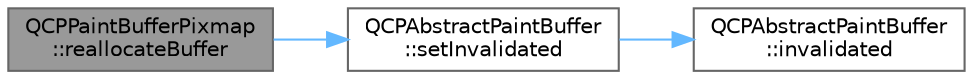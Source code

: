 digraph "QCPPaintBufferPixmap::reallocateBuffer"
{
 // LATEX_PDF_SIZE
  bgcolor="transparent";
  edge [fontname=Helvetica,fontsize=10,labelfontname=Helvetica,labelfontsize=10];
  node [fontname=Helvetica,fontsize=10,shape=box,height=0.2,width=0.4];
  rankdir="LR";
  Node1 [label="QCPPaintBufferPixmap\l::reallocateBuffer",height=0.2,width=0.4,color="gray40", fillcolor="grey60", style="filled", fontcolor="black",tooltip=" "];
  Node1 -> Node2 [color="steelblue1",style="solid"];
  Node2 [label="QCPAbstractPaintBuffer\l::setInvalidated",height=0.2,width=0.4,color="grey40", fillcolor="white", style="filled",URL="$class_q_c_p_abstract_paint_buffer.html#ae4c7dc70dfc66be2879ce297b2b3d67f",tooltip=" "];
  Node2 -> Node3 [color="steelblue1",style="solid"];
  Node3 [label="QCPAbstractPaintBuffer\l::invalidated",height=0.2,width=0.4,color="grey40", fillcolor="white", style="filled",URL="$class_q_c_p_abstract_paint_buffer.html#a76bf771cda945a6c602cf9b7d365d92b",tooltip=" "];
}
